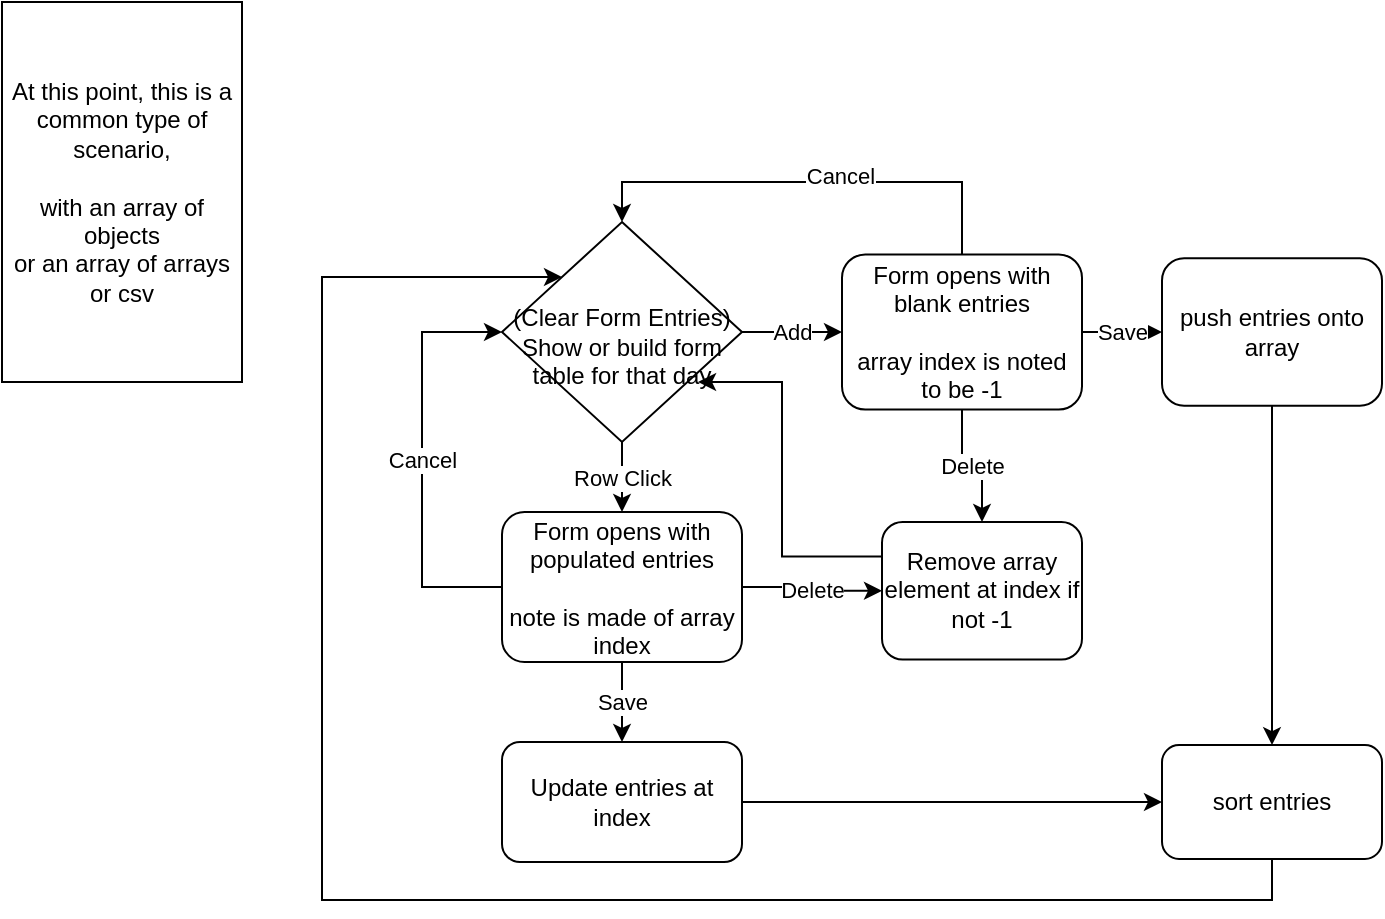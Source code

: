 <mxfile version="15.2.7" type="device"><diagram id="ePuh47BP_tvB8G5bb7pd" name="Page-1"><mxGraphModel dx="1342" dy="816" grid="1" gridSize="10" guides="1" tooltips="1" connect="1" arrows="1" fold="1" page="1" pageScale="1" pageWidth="850" pageHeight="1100" math="0" shadow="0"><root><mxCell id="0"/><mxCell id="1" parent="0"/><mxCell id="NA_dUZai7AB5KPyk9Bjf-11" value="Add" style="edgeStyle=orthogonalEdgeStyle;rounded=0;orthogonalLoop=1;jettySize=auto;html=1;exitX=1;exitY=0.5;exitDx=0;exitDy=0;entryX=0;entryY=0.5;entryDx=0;entryDy=0;" parent="1" source="NA_dUZai7AB5KPyk9Bjf-13" target="NA_dUZai7AB5KPyk9Bjf-16" edge="1"><mxGeometry relative="1" as="geometry"/></mxCell><mxCell id="NA_dUZai7AB5KPyk9Bjf-12" value="Row Click" style="edgeStyle=orthogonalEdgeStyle;rounded=0;orthogonalLoop=1;jettySize=auto;html=1;exitX=0.5;exitY=1;exitDx=0;exitDy=0;entryX=0.5;entryY=0;entryDx=0;entryDy=0;" parent="1" source="NA_dUZai7AB5KPyk9Bjf-13" target="NA_dUZai7AB5KPyk9Bjf-19" edge="1"><mxGeometry relative="1" as="geometry"/></mxCell><mxCell id="NA_dUZai7AB5KPyk9Bjf-13" value="&lt;br&gt;(Clear Form Entries)&lt;br&gt;Show or build form table for that day" style="rhombus;whiteSpace=wrap;html=1;" parent="1" vertex="1"><mxGeometry x="290" y="140" width="120" height="110" as="geometry"/></mxCell><mxCell id="NA_dUZai7AB5KPyk9Bjf-14" value="Delete" style="edgeStyle=orthogonalEdgeStyle;rounded=0;orthogonalLoop=1;jettySize=auto;html=1;exitX=0.5;exitY=1;exitDx=0;exitDy=0;entryX=0.5;entryY=0;entryDx=0;entryDy=0;" parent="1" source="NA_dUZai7AB5KPyk9Bjf-16" target="NA_dUZai7AB5KPyk9Bjf-21" edge="1"><mxGeometry relative="1" as="geometry"/></mxCell><mxCell id="NA_dUZai7AB5KPyk9Bjf-15" value="Save" style="edgeStyle=orthogonalEdgeStyle;rounded=0;orthogonalLoop=1;jettySize=auto;html=1;exitX=1;exitY=0.5;exitDx=0;exitDy=0;entryX=0;entryY=0.5;entryDx=0;entryDy=0;" parent="1" source="NA_dUZai7AB5KPyk9Bjf-16" target="NA_dUZai7AB5KPyk9Bjf-25" edge="1"><mxGeometry relative="1" as="geometry"/></mxCell><mxCell id="vVGdUMqFz1dM4n2G-x8s-9" style="edgeStyle=orthogonalEdgeStyle;rounded=0;orthogonalLoop=1;jettySize=auto;html=1;exitX=0.5;exitY=0;exitDx=0;exitDy=0;entryX=0.5;entryY=0;entryDx=0;entryDy=0;" edge="1" parent="1" source="NA_dUZai7AB5KPyk9Bjf-16" target="NA_dUZai7AB5KPyk9Bjf-13"><mxGeometry relative="1" as="geometry"/></mxCell><mxCell id="vVGdUMqFz1dM4n2G-x8s-10" value="Cancel" style="edgeLabel;html=1;align=center;verticalAlign=middle;resizable=0;points=[];" vertex="1" connectable="0" parent="vVGdUMqFz1dM4n2G-x8s-9"><mxGeometry x="-0.132" y="-3" relative="1" as="geometry"><mxPoint as="offset"/></mxGeometry></mxCell><mxCell id="NA_dUZai7AB5KPyk9Bjf-16" value="Form opens with blank entries&lt;br&gt;&lt;br&gt;array index is noted to be -1" style="rounded=1;whiteSpace=wrap;html=1;" parent="1" vertex="1"><mxGeometry x="460" y="156.25" width="120" height="77.5" as="geometry"/></mxCell><mxCell id="NA_dUZai7AB5KPyk9Bjf-17" value="Delete" style="edgeStyle=orthogonalEdgeStyle;rounded=0;orthogonalLoop=1;jettySize=auto;html=1;exitX=1;exitY=0.5;exitDx=0;exitDy=0;entryX=0;entryY=0.5;entryDx=0;entryDy=0;" parent="1" source="NA_dUZai7AB5KPyk9Bjf-19" target="NA_dUZai7AB5KPyk9Bjf-21" edge="1"><mxGeometry relative="1" as="geometry"/></mxCell><mxCell id="NA_dUZai7AB5KPyk9Bjf-18" value="Save" style="edgeStyle=orthogonalEdgeStyle;rounded=0;orthogonalLoop=1;jettySize=auto;html=1;exitX=0.5;exitY=1;exitDx=0;exitDy=0;entryX=0.5;entryY=0;entryDx=0;entryDy=0;" parent="1" source="NA_dUZai7AB5KPyk9Bjf-19" target="NA_dUZai7AB5KPyk9Bjf-23" edge="1"><mxGeometry relative="1" as="geometry"/></mxCell><mxCell id="vVGdUMqFz1dM4n2G-x8s-12" value="Cancel" style="edgeStyle=orthogonalEdgeStyle;rounded=0;orthogonalLoop=1;jettySize=auto;html=1;exitX=0;exitY=0.5;exitDx=0;exitDy=0;entryX=0;entryY=0.5;entryDx=0;entryDy=0;" edge="1" parent="1" source="NA_dUZai7AB5KPyk9Bjf-19" target="NA_dUZai7AB5KPyk9Bjf-13"><mxGeometry relative="1" as="geometry"><Array as="points"><mxPoint x="250" y="323"/><mxPoint x="250" y="195"/></Array></mxGeometry></mxCell><mxCell id="NA_dUZai7AB5KPyk9Bjf-19" value="Form opens with populated entries&lt;br&gt;&lt;br&gt;note is made of array index" style="rounded=1;whiteSpace=wrap;html=1;" parent="1" vertex="1"><mxGeometry x="290" y="285" width="120" height="75" as="geometry"/></mxCell><mxCell id="NA_dUZai7AB5KPyk9Bjf-20" style="edgeStyle=orthogonalEdgeStyle;rounded=0;orthogonalLoop=1;jettySize=auto;html=1;exitX=0;exitY=0.25;exitDx=0;exitDy=0;entryX=0.817;entryY=0.727;entryDx=0;entryDy=0;entryPerimeter=0;" parent="1" source="NA_dUZai7AB5KPyk9Bjf-21" target="NA_dUZai7AB5KPyk9Bjf-13" edge="1"><mxGeometry relative="1" as="geometry"><Array as="points"><mxPoint x="430" y="307"/><mxPoint x="430" y="220"/></Array></mxGeometry></mxCell><mxCell id="NA_dUZai7AB5KPyk9Bjf-21" value="Remove array element at index if not -1" style="rounded=1;whiteSpace=wrap;html=1;" parent="1" vertex="1"><mxGeometry x="480" y="290" width="100" height="68.75" as="geometry"/></mxCell><mxCell id="NA_dUZai7AB5KPyk9Bjf-22" style="edgeStyle=orthogonalEdgeStyle;rounded=0;orthogonalLoop=1;jettySize=auto;html=1;exitX=1;exitY=0.5;exitDx=0;exitDy=0;entryX=0;entryY=0.5;entryDx=0;entryDy=0;" parent="1" source="NA_dUZai7AB5KPyk9Bjf-23" target="NA_dUZai7AB5KPyk9Bjf-26" edge="1"><mxGeometry relative="1" as="geometry"/></mxCell><mxCell id="NA_dUZai7AB5KPyk9Bjf-23" value="Update entries at index" style="rounded=1;whiteSpace=wrap;html=1;" parent="1" vertex="1"><mxGeometry x="290" y="400" width="120" height="60" as="geometry"/></mxCell><mxCell id="NA_dUZai7AB5KPyk9Bjf-24" style="edgeStyle=orthogonalEdgeStyle;rounded=0;orthogonalLoop=1;jettySize=auto;html=1;exitX=0.5;exitY=1;exitDx=0;exitDy=0;entryX=0.5;entryY=0;entryDx=0;entryDy=0;" parent="1" source="NA_dUZai7AB5KPyk9Bjf-25" target="NA_dUZai7AB5KPyk9Bjf-26" edge="1"><mxGeometry relative="1" as="geometry"/></mxCell><mxCell id="NA_dUZai7AB5KPyk9Bjf-25" value="push entries onto array" style="rounded=1;whiteSpace=wrap;html=1;" parent="1" vertex="1"><mxGeometry x="620" y="158.13" width="110" height="73.75" as="geometry"/></mxCell><mxCell id="vVGdUMqFz1dM4n2G-x8s-1" style="edgeStyle=orthogonalEdgeStyle;rounded=0;orthogonalLoop=1;jettySize=auto;html=1;exitX=0.5;exitY=1;exitDx=0;exitDy=0;entryX=0;entryY=0;entryDx=0;entryDy=0;" edge="1" parent="1" source="NA_dUZai7AB5KPyk9Bjf-26" target="NA_dUZai7AB5KPyk9Bjf-13"><mxGeometry relative="1" as="geometry"><mxPoint x="180" y="370" as="targetPoint"/><Array as="points"><mxPoint x="675" y="479"/><mxPoint x="200" y="479"/><mxPoint x="200" y="168"/></Array></mxGeometry></mxCell><mxCell id="NA_dUZai7AB5KPyk9Bjf-26" value="sort entries" style="rounded=1;whiteSpace=wrap;html=1;" parent="1" vertex="1"><mxGeometry x="620" y="401.56" width="110" height="56.88" as="geometry"/></mxCell><mxCell id="mdzHL6x62itMPNEgSvph-1" value="At this point, this is a common type of scenario, &lt;br&gt;&lt;br&gt;with an array of objects&lt;br&gt;or an array of arrays&lt;br&gt;or csv" style="rounded=0;whiteSpace=wrap;html=1;" parent="1" vertex="1"><mxGeometry x="40" y="30" width="120" height="190" as="geometry"/></mxCell></root></mxGraphModel></diagram></mxfile>